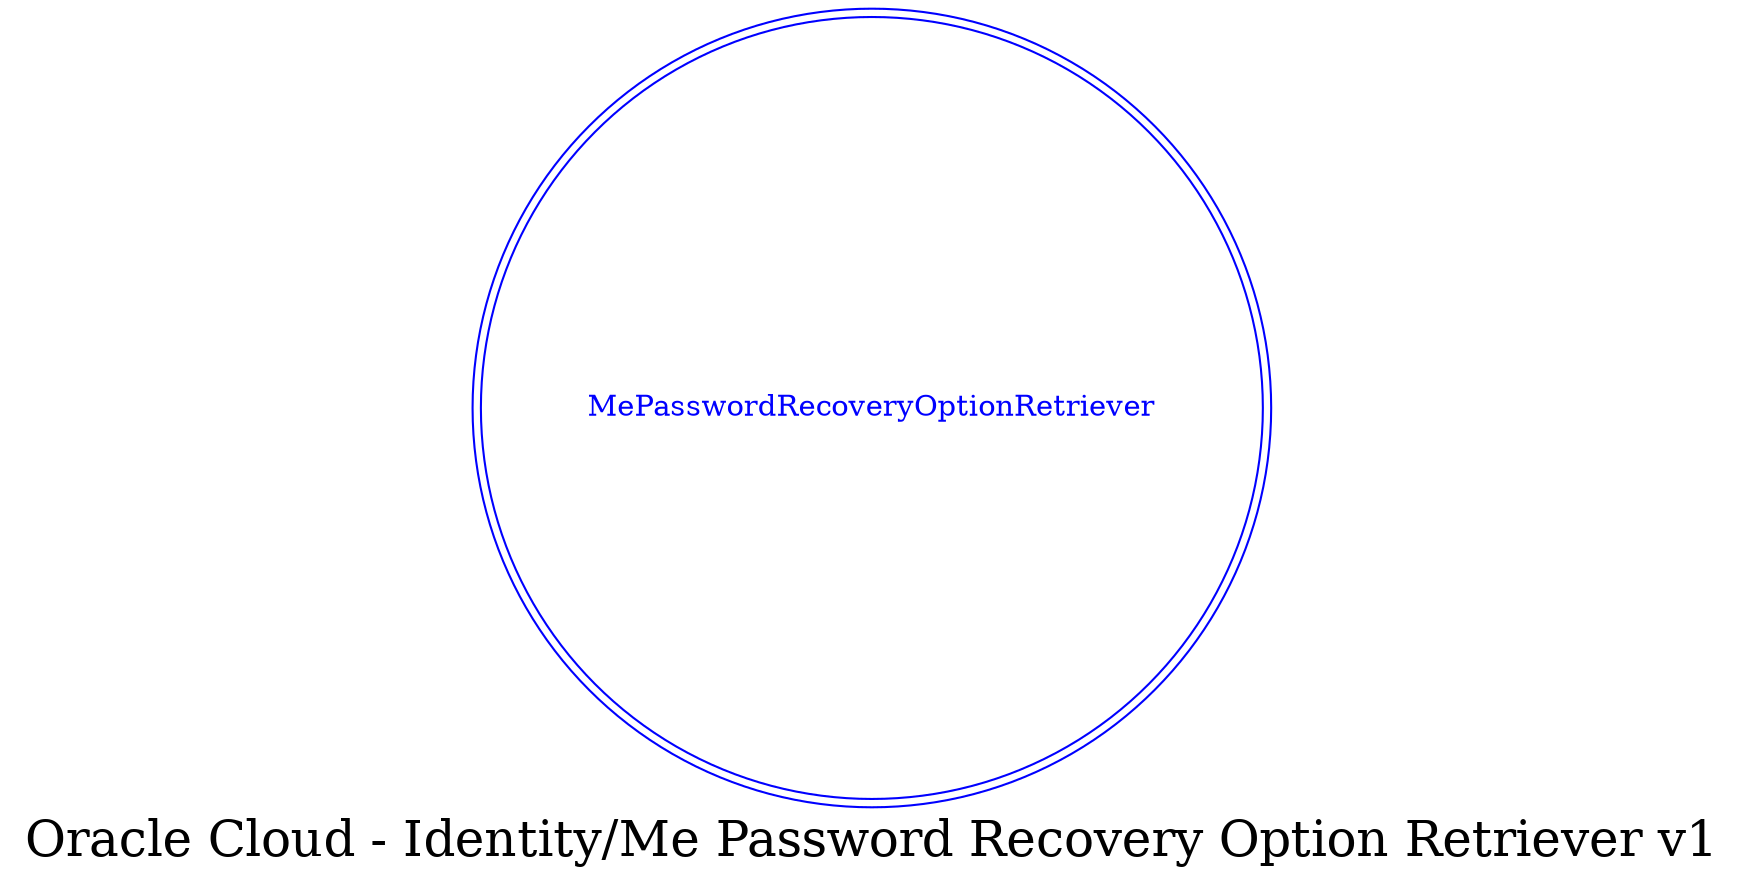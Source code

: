 digraph LexiconGraph {
graph[label="Oracle Cloud - Identity/Me Password Recovery Option Retriever v1", fontsize=24]
splines=true
"MePasswordRecoveryOptionRetriever" [color=blue, fontcolor=blue, shape=doublecircle]
}
